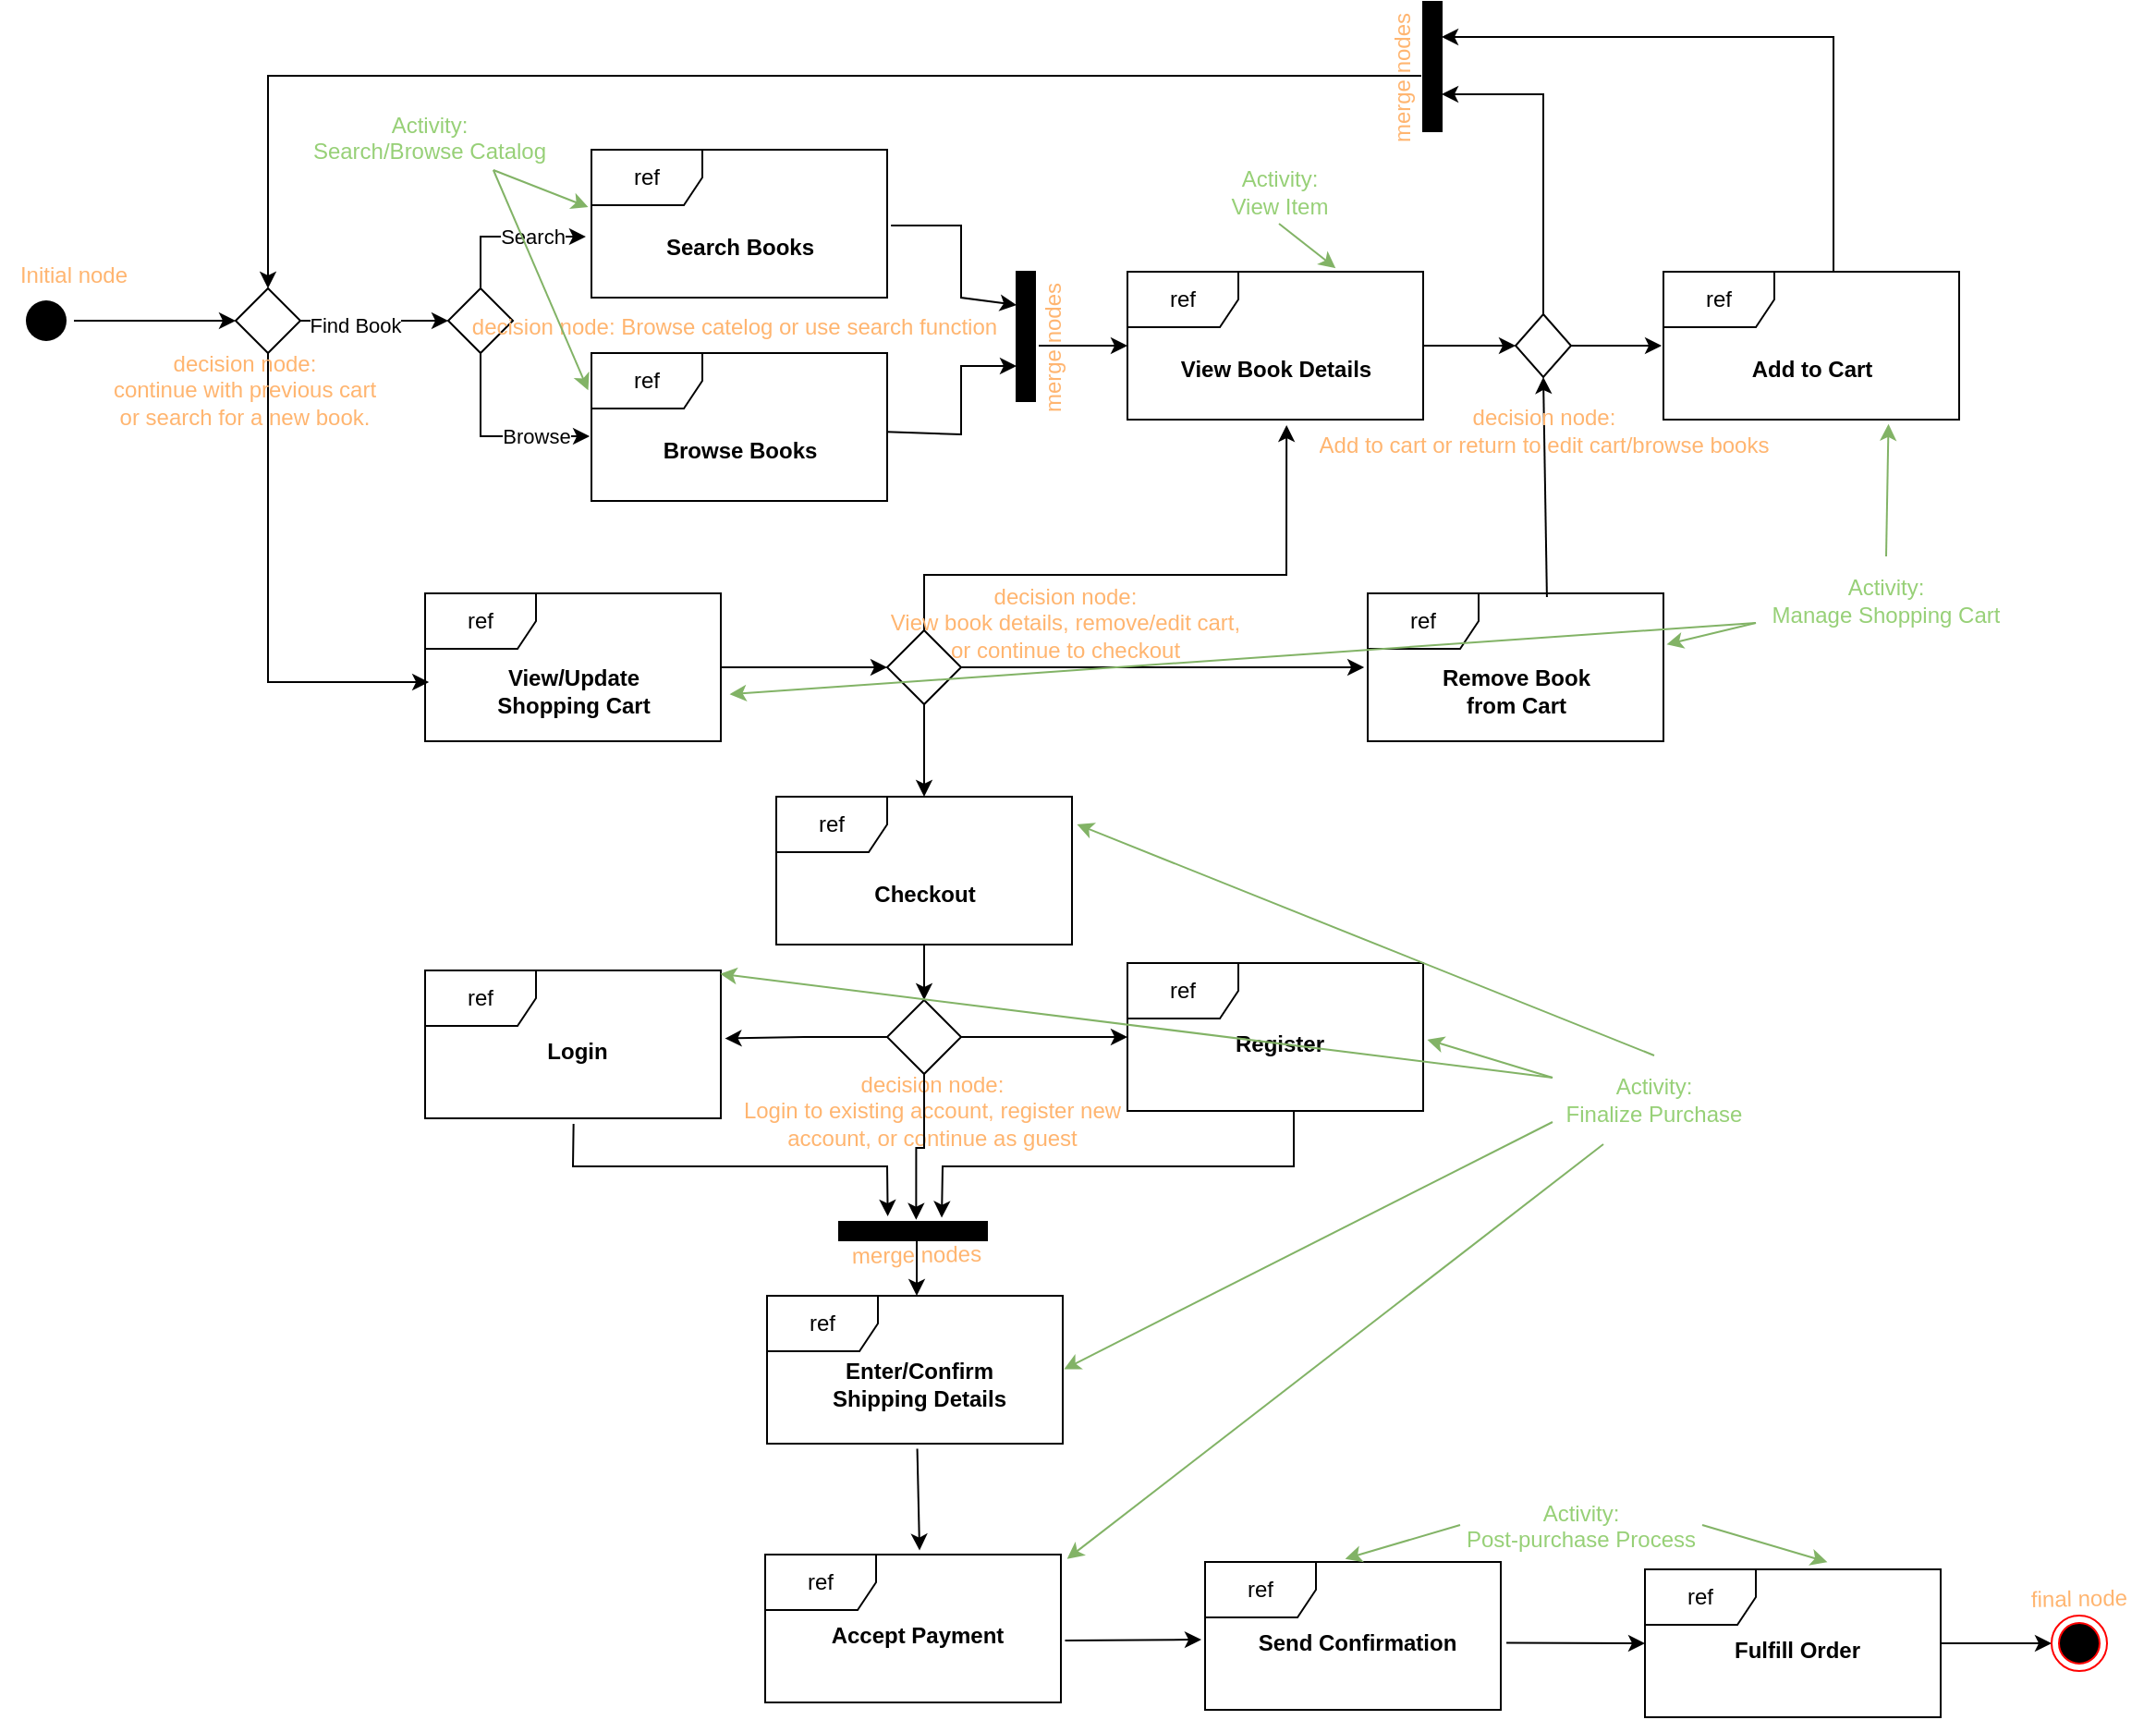<mxfile version="22.0.4" type="github">
  <diagram name="Page-1" id="jRxVOJpkHry3Ad6UqNwz">
    <mxGraphModel dx="1125" dy="1836" grid="1" gridSize="10" guides="1" tooltips="1" connect="1" arrows="1" fold="1" page="1" pageScale="1" pageWidth="850" pageHeight="1100" math="0" shadow="0">
      <root>
        <mxCell id="0" />
        <mxCell id="1" parent="0" />
        <mxCell id="JLQSQmLujptrUOS1xBNh-3" value="" style="edgeStyle=orthogonalEdgeStyle;rounded=0;orthogonalLoop=1;jettySize=auto;html=1;" edge="1" parent="1" source="JLQSQmLujptrUOS1xBNh-1" target="JLQSQmLujptrUOS1xBNh-2">
          <mxGeometry relative="1" as="geometry" />
        </mxCell>
        <mxCell id="JLQSQmLujptrUOS1xBNh-1" value="" style="ellipse;html=1;shape=endState;fillColor=#000000;strokeColor=none;" vertex="1" parent="1">
          <mxGeometry x="20" y="107.5" width="30" height="30" as="geometry" />
        </mxCell>
        <mxCell id="JLQSQmLujptrUOS1xBNh-5" value="" style="edgeStyle=orthogonalEdgeStyle;rounded=0;orthogonalLoop=1;jettySize=auto;html=1;" edge="1" parent="1" source="JLQSQmLujptrUOS1xBNh-2" target="JLQSQmLujptrUOS1xBNh-4">
          <mxGeometry relative="1" as="geometry" />
        </mxCell>
        <mxCell id="JLQSQmLujptrUOS1xBNh-41" value="Find Book" style="edgeLabel;html=1;align=center;verticalAlign=middle;resizable=0;points=[];" vertex="1" connectable="0" parent="JLQSQmLujptrUOS1xBNh-5">
          <mxGeometry x="-0.263" y="-1" relative="1" as="geometry">
            <mxPoint y="1" as="offset" />
          </mxGeometry>
        </mxCell>
        <mxCell id="JLQSQmLujptrUOS1xBNh-2" value="" style="rhombus;whiteSpace=wrap;html=1;fillColor=none;strokeColor=default;" vertex="1" parent="1">
          <mxGeometry x="137.5" y="105" width="35" height="35" as="geometry" />
        </mxCell>
        <mxCell id="JLQSQmLujptrUOS1xBNh-4" value="" style="rhombus;whiteSpace=wrap;html=1;fillColor=none;strokeColor=default;" vertex="1" parent="1">
          <mxGeometry x="252.5" y="105" width="35" height="35" as="geometry" />
        </mxCell>
        <mxCell id="JLQSQmLujptrUOS1xBNh-6" value="ref" style="shape=umlFrame;whiteSpace=wrap;html=1;pointerEvents=0;" vertex="1" parent="1">
          <mxGeometry x="330" y="30" width="160" height="80" as="geometry" />
        </mxCell>
        <mxCell id="JLQSQmLujptrUOS1xBNh-7" value="Search Books" style="text;align=center;fontStyle=1;verticalAlign=middle;spacingLeft=3;spacingRight=3;strokeColor=none;rotatable=0;points=[[0,0.5],[1,0.5]];portConstraint=eastwest;html=1;" vertex="1" parent="1">
          <mxGeometry x="370" y="70" width="80" height="26" as="geometry" />
        </mxCell>
        <mxCell id="JLQSQmLujptrUOS1xBNh-8" value="ref" style="shape=umlFrame;whiteSpace=wrap;html=1;pointerEvents=0;" vertex="1" parent="1">
          <mxGeometry x="330" y="140" width="160" height="80" as="geometry" />
        </mxCell>
        <mxCell id="JLQSQmLujptrUOS1xBNh-9" value="Browse Books" style="text;align=center;fontStyle=1;verticalAlign=middle;spacingLeft=3;spacingRight=3;strokeColor=none;rotatable=0;points=[[0,0.5],[1,0.5]];portConstraint=eastwest;html=1;" vertex="1" parent="1">
          <mxGeometry x="370" y="180" width="80" height="26" as="geometry" />
        </mxCell>
        <mxCell id="JLQSQmLujptrUOS1xBNh-10" value="" style="endArrow=classic;html=1;rounded=0;exitX=0.5;exitY=1;exitDx=0;exitDy=0;entryX=-0.006;entryY=0.563;entryDx=0;entryDy=0;entryPerimeter=0;" edge="1" parent="1" source="JLQSQmLujptrUOS1xBNh-4" target="JLQSQmLujptrUOS1xBNh-8">
          <mxGeometry width="50" height="50" relative="1" as="geometry">
            <mxPoint x="400" y="300" as="sourcePoint" />
            <mxPoint x="450" y="250" as="targetPoint" />
            <Array as="points">
              <mxPoint x="270" y="185" />
            </Array>
          </mxGeometry>
        </mxCell>
        <mxCell id="JLQSQmLujptrUOS1xBNh-19" value="Browse" style="edgeLabel;html=1;align=center;verticalAlign=middle;resizable=0;points=[];" vertex="1" connectable="0" parent="JLQSQmLujptrUOS1xBNh-10">
          <mxGeometry x="0.442" relative="1" as="geometry">
            <mxPoint as="offset" />
          </mxGeometry>
        </mxCell>
        <mxCell id="JLQSQmLujptrUOS1xBNh-11" value="" style="endArrow=classic;html=1;rounded=0;exitX=0.5;exitY=0;exitDx=0;exitDy=0;entryX=-0.019;entryY=0.588;entryDx=0;entryDy=0;entryPerimeter=0;" edge="1" parent="1" source="JLQSQmLujptrUOS1xBNh-4" target="JLQSQmLujptrUOS1xBNh-6">
          <mxGeometry width="50" height="50" relative="1" as="geometry">
            <mxPoint x="400" y="300" as="sourcePoint" />
            <mxPoint x="450" y="250" as="targetPoint" />
            <Array as="points">
              <mxPoint x="270" y="77" />
              <mxPoint x="310" y="77" />
            </Array>
          </mxGeometry>
        </mxCell>
        <mxCell id="JLQSQmLujptrUOS1xBNh-18" value="Search" style="edgeLabel;html=1;align=center;verticalAlign=middle;resizable=0;points=[];" vertex="1" connectable="0" parent="JLQSQmLujptrUOS1xBNh-11">
          <mxGeometry x="0.318" relative="1" as="geometry">
            <mxPoint as="offset" />
          </mxGeometry>
        </mxCell>
        <mxCell id="JLQSQmLujptrUOS1xBNh-12" value="" style="verticalLabelPosition=bottom;verticalAlign=top;html=1;shape=mxgraph.basic.rect;fillColor2=none;strokeWidth=1;size=20;indent=5;fillColor=#000000;" vertex="1" parent="1">
          <mxGeometry x="560" y="96" width="10" height="70" as="geometry" />
        </mxCell>
        <mxCell id="JLQSQmLujptrUOS1xBNh-13" value="" style="endArrow=classic;html=1;rounded=0;entryX=0;entryY=0.729;entryDx=0;entryDy=0;entryPerimeter=0;" edge="1" parent="1" source="JLQSQmLujptrUOS1xBNh-8" target="JLQSQmLujptrUOS1xBNh-12">
          <mxGeometry width="50" height="50" relative="1" as="geometry">
            <mxPoint x="400" y="300" as="sourcePoint" />
            <mxPoint x="450" y="250" as="targetPoint" />
            <Array as="points">
              <mxPoint x="530" y="184" />
              <mxPoint x="530" y="147" />
            </Array>
          </mxGeometry>
        </mxCell>
        <mxCell id="JLQSQmLujptrUOS1xBNh-14" value="" style="endArrow=classic;html=1;rounded=0;exitX=1.013;exitY=0.513;exitDx=0;exitDy=0;exitPerimeter=0;entryX=1;entryY=0.25;entryDx=0;entryDy=0;" edge="1" parent="1" source="JLQSQmLujptrUOS1xBNh-6" target="JLQSQmLujptrUOS1xBNh-73">
          <mxGeometry width="50" height="50" relative="1" as="geometry">
            <mxPoint x="500" y="80" as="sourcePoint" />
            <mxPoint x="450" y="250" as="targetPoint" />
            <Array as="points">
              <mxPoint x="530" y="71" />
              <mxPoint x="530" y="110" />
            </Array>
          </mxGeometry>
        </mxCell>
        <mxCell id="JLQSQmLujptrUOS1xBNh-15" value="" style="endArrow=classic;html=1;rounded=0;exitX=1.2;exitY=0.571;exitDx=0;exitDy=0;exitPerimeter=0;" edge="1" parent="1" source="JLQSQmLujptrUOS1xBNh-12">
          <mxGeometry width="50" height="50" relative="1" as="geometry">
            <mxPoint x="400" y="300" as="sourcePoint" />
            <mxPoint x="620" y="136" as="targetPoint" />
          </mxGeometry>
        </mxCell>
        <mxCell id="JLQSQmLujptrUOS1xBNh-21" value="" style="edgeStyle=orthogonalEdgeStyle;rounded=0;orthogonalLoop=1;jettySize=auto;html=1;" edge="1" parent="1" source="JLQSQmLujptrUOS1xBNh-16" target="JLQSQmLujptrUOS1xBNh-20">
          <mxGeometry relative="1" as="geometry" />
        </mxCell>
        <mxCell id="JLQSQmLujptrUOS1xBNh-16" value="ref" style="shape=umlFrame;whiteSpace=wrap;html=1;pointerEvents=0;" vertex="1" parent="1">
          <mxGeometry x="620" y="96" width="160" height="80" as="geometry" />
        </mxCell>
        <mxCell id="JLQSQmLujptrUOS1xBNh-17" value="View Book Details" style="text;align=center;fontStyle=1;verticalAlign=middle;spacingLeft=3;spacingRight=3;strokeColor=none;rotatable=0;points=[[0,0.5],[1,0.5]];portConstraint=eastwest;html=1;" vertex="1" parent="1">
          <mxGeometry x="660" y="136" width="80" height="26" as="geometry" />
        </mxCell>
        <mxCell id="JLQSQmLujptrUOS1xBNh-20" value="" style="rhombus;whiteSpace=wrap;html=1;" vertex="1" parent="1">
          <mxGeometry x="830" y="119" width="30" height="34" as="geometry" />
        </mxCell>
        <mxCell id="JLQSQmLujptrUOS1xBNh-22" value="ref" style="shape=umlFrame;whiteSpace=wrap;html=1;pointerEvents=0;" vertex="1" parent="1">
          <mxGeometry x="910" y="96" width="160" height="80" as="geometry" />
        </mxCell>
        <mxCell id="JLQSQmLujptrUOS1xBNh-23" value="Add to Cart" style="text;align=center;fontStyle=1;verticalAlign=middle;spacingLeft=3;spacingRight=3;strokeColor=none;rotatable=0;points=[[0,0.5],[1,0.5]];portConstraint=eastwest;html=1;" vertex="1" parent="1">
          <mxGeometry x="950" y="136" width="80" height="26" as="geometry" />
        </mxCell>
        <mxCell id="JLQSQmLujptrUOS1xBNh-24" value="" style="endArrow=classic;html=1;rounded=0;exitX=1;exitY=0.5;exitDx=0;exitDy=0;entryX=-0.006;entryY=0.5;entryDx=0;entryDy=0;entryPerimeter=0;" edge="1" parent="1" source="JLQSQmLujptrUOS1xBNh-20" target="JLQSQmLujptrUOS1xBNh-22">
          <mxGeometry width="50" height="50" relative="1" as="geometry">
            <mxPoint x="600" y="300" as="sourcePoint" />
            <mxPoint x="650" y="250" as="targetPoint" />
          </mxGeometry>
        </mxCell>
        <mxCell id="JLQSQmLujptrUOS1xBNh-25" value="" style="endArrow=classic;html=1;rounded=0;exitX=0.5;exitY=0;exitDx=0;exitDy=0;" edge="1" parent="1" source="JLQSQmLujptrUOS1xBNh-20">
          <mxGeometry width="50" height="50" relative="1" as="geometry">
            <mxPoint x="600" y="300" as="sourcePoint" />
            <mxPoint x="790" as="targetPoint" />
            <Array as="points">
              <mxPoint x="845" />
            </Array>
          </mxGeometry>
        </mxCell>
        <mxCell id="JLQSQmLujptrUOS1xBNh-26" value="" style="verticalLabelPosition=bottom;verticalAlign=top;html=1;shape=mxgraph.basic.rect;fillColor2=none;strokeWidth=1;size=20;indent=5;fillColor=#000000;" vertex="1" parent="1">
          <mxGeometry x="780" y="-50" width="10" height="70" as="geometry" />
        </mxCell>
        <mxCell id="JLQSQmLujptrUOS1xBNh-27" value="" style="endArrow=classic;html=1;rounded=0;exitX=0.575;exitY=0;exitDx=0;exitDy=0;exitPerimeter=0;" edge="1" parent="1" source="JLQSQmLujptrUOS1xBNh-22">
          <mxGeometry width="50" height="50" relative="1" as="geometry">
            <mxPoint x="600" y="140" as="sourcePoint" />
            <mxPoint x="790" y="-31" as="targetPoint" />
            <Array as="points">
              <mxPoint x="1002" y="-31" />
            </Array>
          </mxGeometry>
        </mxCell>
        <mxCell id="JLQSQmLujptrUOS1xBNh-29" value="" style="endArrow=classic;html=1;rounded=0;exitX=-0.1;exitY=0.571;exitDx=0;exitDy=0;exitPerimeter=0;entryX=0.5;entryY=0;entryDx=0;entryDy=0;" edge="1" parent="1" source="JLQSQmLujptrUOS1xBNh-26" target="JLQSQmLujptrUOS1xBNh-2">
          <mxGeometry width="50" height="50" relative="1" as="geometry">
            <mxPoint x="550" y="150" as="sourcePoint" />
            <mxPoint x="640" y="-10" as="targetPoint" />
            <Array as="points">
              <mxPoint x="155" y="-10" />
            </Array>
          </mxGeometry>
        </mxCell>
        <mxCell id="JLQSQmLujptrUOS1xBNh-35" value="" style="edgeStyle=orthogonalEdgeStyle;rounded=0;orthogonalLoop=1;jettySize=auto;html=1;" edge="1" parent="1" source="JLQSQmLujptrUOS1xBNh-30" target="JLQSQmLujptrUOS1xBNh-34">
          <mxGeometry relative="1" as="geometry" />
        </mxCell>
        <mxCell id="JLQSQmLujptrUOS1xBNh-30" value="ref" style="shape=umlFrame;whiteSpace=wrap;html=1;pointerEvents=0;" vertex="1" parent="1">
          <mxGeometry x="240" y="270" width="160" height="80" as="geometry" />
        </mxCell>
        <mxCell id="JLQSQmLujptrUOS1xBNh-31" value="View/Update&lt;br&gt;Shopping Cart" style="text;align=center;fontStyle=1;verticalAlign=middle;spacingLeft=3;spacingRight=3;strokeColor=none;rotatable=0;points=[[0,0.5],[1,0.5]];portConstraint=eastwest;html=1;" vertex="1" parent="1">
          <mxGeometry x="280" y="310" width="80" height="26" as="geometry" />
        </mxCell>
        <mxCell id="JLQSQmLujptrUOS1xBNh-32" value="" style="endArrow=classic;html=1;rounded=0;exitX=0.5;exitY=1;exitDx=0;exitDy=0;entryX=0.013;entryY=0.6;entryDx=0;entryDy=0;entryPerimeter=0;" edge="1" parent="1" source="JLQSQmLujptrUOS1xBNh-2" target="JLQSQmLujptrUOS1xBNh-30">
          <mxGeometry width="50" height="50" relative="1" as="geometry">
            <mxPoint x="380" y="150" as="sourcePoint" />
            <mxPoint x="430" y="100" as="targetPoint" />
            <Array as="points">
              <mxPoint x="155" y="318" />
            </Array>
          </mxGeometry>
        </mxCell>
        <mxCell id="JLQSQmLujptrUOS1xBNh-34" value="" style="rhombus;whiteSpace=wrap;html=1;" vertex="1" parent="1">
          <mxGeometry x="490" y="290" width="40" height="40" as="geometry" />
        </mxCell>
        <mxCell id="JLQSQmLujptrUOS1xBNh-36" value="" style="endArrow=classic;html=1;rounded=0;exitX=0.5;exitY=0;exitDx=0;exitDy=0;entryX=0.538;entryY=1.038;entryDx=0;entryDy=0;entryPerimeter=0;" edge="1" parent="1" source="JLQSQmLujptrUOS1xBNh-34" target="JLQSQmLujptrUOS1xBNh-16">
          <mxGeometry width="50" height="50" relative="1" as="geometry">
            <mxPoint x="590" y="230" as="sourcePoint" />
            <mxPoint x="640" y="180" as="targetPoint" />
            <Array as="points">
              <mxPoint x="510" y="260" />
              <mxPoint x="706" y="260" />
            </Array>
          </mxGeometry>
        </mxCell>
        <mxCell id="JLQSQmLujptrUOS1xBNh-37" value="ref" style="shape=umlFrame;whiteSpace=wrap;html=1;pointerEvents=0;" vertex="1" parent="1">
          <mxGeometry x="750" y="270" width="160" height="80" as="geometry" />
        </mxCell>
        <mxCell id="JLQSQmLujptrUOS1xBNh-38" value="Remove Book&lt;br&gt;&lt;div&gt;from Cart&lt;/div&gt;" style="text;align=center;fontStyle=1;verticalAlign=middle;spacingLeft=3;spacingRight=3;strokeColor=none;rotatable=0;points=[[0,0.5],[1,0.5]];portConstraint=eastwest;html=1;" vertex="1" parent="1">
          <mxGeometry x="790" y="310" width="80" height="26" as="geometry" />
        </mxCell>
        <mxCell id="JLQSQmLujptrUOS1xBNh-39" value="" style="endArrow=classic;html=1;rounded=0;exitX=1;exitY=0.5;exitDx=0;exitDy=0;entryX=-0.012;entryY=0.5;entryDx=0;entryDy=0;entryPerimeter=0;" edge="1" parent="1" source="JLQSQmLujptrUOS1xBNh-34" target="JLQSQmLujptrUOS1xBNh-37">
          <mxGeometry width="50" height="50" relative="1" as="geometry">
            <mxPoint x="560" y="250" as="sourcePoint" />
            <mxPoint x="610" y="200" as="targetPoint" />
          </mxGeometry>
        </mxCell>
        <mxCell id="JLQSQmLujptrUOS1xBNh-40" value="" style="endArrow=classic;html=1;rounded=0;exitX=0.606;exitY=0.025;exitDx=0;exitDy=0;exitPerimeter=0;entryX=0.5;entryY=1;entryDx=0;entryDy=0;" edge="1" parent="1" source="JLQSQmLujptrUOS1xBNh-37" target="JLQSQmLujptrUOS1xBNh-20">
          <mxGeometry width="50" height="50" relative="1" as="geometry">
            <mxPoint x="560" y="250" as="sourcePoint" />
            <mxPoint x="610" y="200" as="targetPoint" />
          </mxGeometry>
        </mxCell>
        <mxCell id="JLQSQmLujptrUOS1xBNh-42" value="" style="endArrow=classic;html=1;rounded=0;exitX=0.5;exitY=1;exitDx=0;exitDy=0;" edge="1" parent="1" source="JLQSQmLujptrUOS1xBNh-34">
          <mxGeometry width="50" height="50" relative="1" as="geometry">
            <mxPoint x="460" y="360" as="sourcePoint" />
            <mxPoint x="510" y="380" as="targetPoint" />
          </mxGeometry>
        </mxCell>
        <mxCell id="JLQSQmLujptrUOS1xBNh-46" value="" style="edgeStyle=orthogonalEdgeStyle;rounded=0;orthogonalLoop=1;jettySize=auto;html=1;" edge="1" parent="1" source="JLQSQmLujptrUOS1xBNh-43" target="JLQSQmLujptrUOS1xBNh-45">
          <mxGeometry relative="1" as="geometry" />
        </mxCell>
        <mxCell id="JLQSQmLujptrUOS1xBNh-43" value="ref" style="shape=umlFrame;whiteSpace=wrap;html=1;pointerEvents=0;" vertex="1" parent="1">
          <mxGeometry x="430" y="380" width="160" height="80" as="geometry" />
        </mxCell>
        <mxCell id="JLQSQmLujptrUOS1xBNh-44" value="Checkout" style="text;align=center;fontStyle=1;verticalAlign=middle;spacingLeft=3;spacingRight=3;strokeColor=none;rotatable=0;points=[[0,0.5],[1,0.5]];portConstraint=eastwest;html=1;" vertex="1" parent="1">
          <mxGeometry x="470" y="420" width="80" height="26" as="geometry" />
        </mxCell>
        <mxCell id="JLQSQmLujptrUOS1xBNh-49" value="" style="edgeStyle=orthogonalEdgeStyle;rounded=0;orthogonalLoop=1;jettySize=auto;html=1;entryX=1.014;entryY=0.46;entryDx=0;entryDy=0;entryPerimeter=0;" edge="1" parent="1" source="JLQSQmLujptrUOS1xBNh-45" target="JLQSQmLujptrUOS1xBNh-47">
          <mxGeometry relative="1" as="geometry" />
        </mxCell>
        <mxCell id="JLQSQmLujptrUOS1xBNh-45" value="" style="rhombus;whiteSpace=wrap;html=1;" vertex="1" parent="1">
          <mxGeometry x="490" y="490" width="40" height="40" as="geometry" />
        </mxCell>
        <mxCell id="JLQSQmLujptrUOS1xBNh-47" value="ref" style="shape=umlFrame;whiteSpace=wrap;html=1;pointerEvents=0;" vertex="1" parent="1">
          <mxGeometry x="240" y="474" width="160" height="80" as="geometry" />
        </mxCell>
        <mxCell id="JLQSQmLujptrUOS1xBNh-48" value="Login" style="text;align=center;fontStyle=1;verticalAlign=middle;spacingLeft=3;spacingRight=3;strokeColor=none;rotatable=0;points=[[0,0.5],[1,0.5]];portConstraint=eastwest;html=1;" vertex="1" parent="1">
          <mxGeometry x="282" y="505" width="80" height="26" as="geometry" />
        </mxCell>
        <mxCell id="JLQSQmLujptrUOS1xBNh-50" value="" style="endArrow=classic;html=1;rounded=0;exitX=1;exitY=0.5;exitDx=0;exitDy=0;" edge="1" parent="1" source="JLQSQmLujptrUOS1xBNh-45">
          <mxGeometry width="50" height="50" relative="1" as="geometry">
            <mxPoint x="450" y="420" as="sourcePoint" />
            <mxPoint x="620" y="510" as="targetPoint" />
          </mxGeometry>
        </mxCell>
        <mxCell id="JLQSQmLujptrUOS1xBNh-51" value="ref" style="shape=umlFrame;whiteSpace=wrap;html=1;pointerEvents=0;" vertex="1" parent="1">
          <mxGeometry x="620" y="470" width="160" height="80" as="geometry" />
        </mxCell>
        <mxCell id="JLQSQmLujptrUOS1xBNh-52" value="Register" style="text;align=center;fontStyle=1;verticalAlign=middle;spacingLeft=3;spacingRight=3;strokeColor=none;rotatable=0;points=[[0,0.5],[1,0.5]];portConstraint=eastwest;html=1;" vertex="1" parent="1">
          <mxGeometry x="662" y="501" width="80" height="26" as="geometry" />
        </mxCell>
        <mxCell id="JLQSQmLujptrUOS1xBNh-53" value="ref" style="shape=umlFrame;whiteSpace=wrap;html=1;pointerEvents=0;" vertex="1" parent="1">
          <mxGeometry x="425" y="650" width="160" height="80" as="geometry" />
        </mxCell>
        <mxCell id="JLQSQmLujptrUOS1xBNh-54" value="Enter/Confirm&lt;br&gt;&lt;div&gt;Shipping Details&lt;/div&gt;" style="text;align=center;fontStyle=1;verticalAlign=middle;spacingLeft=3;spacingRight=3;strokeColor=none;rotatable=0;points=[[0,0.5],[1,0.5]];portConstraint=eastwest;html=1;" vertex="1" parent="1">
          <mxGeometry x="467" y="685" width="80" height="26" as="geometry" />
        </mxCell>
        <mxCell id="JLQSQmLujptrUOS1xBNh-55" value="" style="verticalLabelPosition=bottom;verticalAlign=top;html=1;shape=mxgraph.basic.rect;fillColor2=none;strokeWidth=1;size=20;indent=0;fillColor=#000000;" vertex="1" parent="1">
          <mxGeometry x="464" y="610" width="80" height="10" as="geometry" />
        </mxCell>
        <mxCell id="JLQSQmLujptrUOS1xBNh-56" value="" style="endArrow=classic;html=1;rounded=0;entryX=0.329;entryY=-0.3;entryDx=0;entryDy=0;entryPerimeter=0;exitX=0.502;exitY=1.038;exitDx=0;exitDy=0;exitPerimeter=0;" edge="1" parent="1" source="JLQSQmLujptrUOS1xBNh-47" target="JLQSQmLujptrUOS1xBNh-55">
          <mxGeometry width="50" height="50" relative="1" as="geometry">
            <mxPoint x="590" y="599" as="sourcePoint" />
            <mxPoint x="630" y="500" as="targetPoint" />
            <Array as="points">
              <mxPoint x="320" y="580" />
              <mxPoint x="490" y="580" />
            </Array>
          </mxGeometry>
        </mxCell>
        <mxCell id="JLQSQmLujptrUOS1xBNh-57" value="" style="endArrow=classic;html=1;rounded=0;entryX=0.694;entryY=-0.223;entryDx=0;entryDy=0;entryPerimeter=0;" edge="1" parent="1" target="JLQSQmLujptrUOS1xBNh-55">
          <mxGeometry width="50" height="50" relative="1" as="geometry">
            <mxPoint x="710" y="550" as="sourcePoint" />
            <mxPoint x="630" y="500" as="targetPoint" />
            <Array as="points">
              <mxPoint x="710" y="580" />
              <mxPoint x="520" y="580" />
            </Array>
          </mxGeometry>
        </mxCell>
        <mxCell id="JLQSQmLujptrUOS1xBNh-58" value="" style="endArrow=classic;html=1;rounded=0;" edge="1" parent="1">
          <mxGeometry width="50" height="50" relative="1" as="geometry">
            <mxPoint x="506" y="615" as="sourcePoint" />
            <mxPoint x="506" y="650" as="targetPoint" />
          </mxGeometry>
        </mxCell>
        <mxCell id="JLQSQmLujptrUOS1xBNh-59" value="ref" style="shape=umlFrame;whiteSpace=wrap;html=1;pointerEvents=0;" vertex="1" parent="1">
          <mxGeometry x="424" y="790" width="160" height="80" as="geometry" />
        </mxCell>
        <mxCell id="JLQSQmLujptrUOS1xBNh-60" value="Accept Payment" style="text;align=center;fontStyle=1;verticalAlign=middle;spacingLeft=3;spacingRight=3;strokeColor=none;rotatable=0;points=[[0,0.5],[1,0.5]];portConstraint=eastwest;html=1;" vertex="1" parent="1">
          <mxGeometry x="466" y="821" width="80" height="26" as="geometry" />
        </mxCell>
        <mxCell id="JLQSQmLujptrUOS1xBNh-62" value="" style="endArrow=classic;html=1;rounded=0;exitX=0.508;exitY=1.034;exitDx=0;exitDy=0;exitPerimeter=0;entryX=0.522;entryY=-0.028;entryDx=0;entryDy=0;entryPerimeter=0;" edge="1" parent="1" source="JLQSQmLujptrUOS1xBNh-53" target="JLQSQmLujptrUOS1xBNh-59">
          <mxGeometry width="50" height="50" relative="1" as="geometry">
            <mxPoint x="560" y="820" as="sourcePoint" />
            <mxPoint x="610" y="770" as="targetPoint" />
          </mxGeometry>
        </mxCell>
        <mxCell id="JLQSQmLujptrUOS1xBNh-63" value="" style="endArrow=classic;html=1;rounded=0;exitX=1.014;exitY=0.581;exitDx=0;exitDy=0;exitPerimeter=0;" edge="1" parent="1" source="JLQSQmLujptrUOS1xBNh-59">
          <mxGeometry width="50" height="50" relative="1" as="geometry">
            <mxPoint x="580" y="790" as="sourcePoint" />
            <mxPoint x="660" y="836" as="targetPoint" />
          </mxGeometry>
        </mxCell>
        <mxCell id="JLQSQmLujptrUOS1xBNh-64" value="ref" style="shape=umlFrame;whiteSpace=wrap;html=1;pointerEvents=0;" vertex="1" parent="1">
          <mxGeometry x="662" y="794" width="160" height="80" as="geometry" />
        </mxCell>
        <mxCell id="JLQSQmLujptrUOS1xBNh-65" value="Send Confirmation" style="text;align=center;fontStyle=1;verticalAlign=middle;spacingLeft=3;spacingRight=3;strokeColor=none;rotatable=0;points=[[0,0.5],[1,0.5]];portConstraint=eastwest;html=1;" vertex="1" parent="1">
          <mxGeometry x="704" y="825" width="80" height="26" as="geometry" />
        </mxCell>
        <mxCell id="JLQSQmLujptrUOS1xBNh-66" value="" style="endArrow=classic;html=1;rounded=0;exitX=1.019;exitY=0.547;exitDx=0;exitDy=0;exitPerimeter=0;" edge="1" parent="1" source="JLQSQmLujptrUOS1xBNh-64">
          <mxGeometry width="50" height="50" relative="1" as="geometry">
            <mxPoint x="580" y="790" as="sourcePoint" />
            <mxPoint x="900" y="838" as="targetPoint" />
          </mxGeometry>
        </mxCell>
        <mxCell id="JLQSQmLujptrUOS1xBNh-70" value="" style="edgeStyle=orthogonalEdgeStyle;rounded=0;orthogonalLoop=1;jettySize=auto;html=1;" edge="1" parent="1" source="JLQSQmLujptrUOS1xBNh-67" target="JLQSQmLujptrUOS1xBNh-69">
          <mxGeometry relative="1" as="geometry" />
        </mxCell>
        <mxCell id="JLQSQmLujptrUOS1xBNh-67" value="ref" style="shape=umlFrame;whiteSpace=wrap;html=1;pointerEvents=0;" vertex="1" parent="1">
          <mxGeometry x="900" y="798" width="160" height="80" as="geometry" />
        </mxCell>
        <mxCell id="JLQSQmLujptrUOS1xBNh-68" value="Fulfill Order" style="text;align=center;fontStyle=1;verticalAlign=middle;spacingLeft=3;spacingRight=3;strokeColor=none;rotatable=0;points=[[0,0.5],[1,0.5]];portConstraint=eastwest;html=1;" vertex="1" parent="1">
          <mxGeometry x="942" y="829" width="80" height="26" as="geometry" />
        </mxCell>
        <mxCell id="JLQSQmLujptrUOS1xBNh-69" value="" style="ellipse;html=1;shape=endState;fillColor=#000000;strokeColor=#ff0000;" vertex="1" parent="1">
          <mxGeometry x="1120" y="823" width="30" height="30" as="geometry" />
        </mxCell>
        <UserObject label="Initial node" placeholders="1" name="Variable" id="JLQSQmLujptrUOS1xBNh-71">
          <mxCell style="text;html=1;strokeColor=none;fillColor=none;align=center;verticalAlign=middle;whiteSpace=wrap;overflow=hidden;fontColor=#FFB570;" vertex="1" parent="1">
            <mxGeometry x="10" y="87.5" width="80" height="20" as="geometry" />
          </mxCell>
        </UserObject>
        <UserObject label="decision node:&lt;br&gt;&lt;div&gt;continue with previous cart or search for a new book.&lt;/div&gt;" placeholders="1" name="Variable" id="JLQSQmLujptrUOS1xBNh-72">
          <mxCell style="text;html=1;strokeColor=none;fillColor=none;align=center;verticalAlign=middle;whiteSpace=wrap;overflow=hidden;fontColor=#FFB570;" vertex="1" parent="1">
            <mxGeometry x="70" y="121" width="145" height="78" as="geometry" />
          </mxCell>
        </UserObject>
        <UserObject label="decision node: Browse catelog or use search function" placeholders="1" name="Variable" id="JLQSQmLujptrUOS1xBNh-73">
          <mxCell style="text;html=1;strokeColor=none;fillColor=none;align=center;verticalAlign=middle;whiteSpace=wrap;overflow=hidden;fontColor=#FFB570;" vertex="1" parent="1">
            <mxGeometry x="255" y="102" width="305" height="48" as="geometry" />
          </mxCell>
        </UserObject>
        <UserObject label="merge nodes" placeholders="1" name="Variable" id="JLQSQmLujptrUOS1xBNh-74">
          <mxCell style="text;html=1;strokeColor=none;fillColor=none;align=center;verticalAlign=middle;whiteSpace=wrap;overflow=hidden;fontColor=#FFB570;rotation=-90;" vertex="1" parent="1">
            <mxGeometry x="540" y="121" width="80" height="32" as="geometry" />
          </mxCell>
        </UserObject>
        <UserObject label="decision node: &lt;br&gt;Add to cart or return to edit cart/browse books" placeholders="1" name="Variable" id="JLQSQmLujptrUOS1xBNh-75">
          <mxCell style="text;html=1;strokeColor=none;fillColor=none;align=center;verticalAlign=middle;whiteSpace=wrap;overflow=hidden;fontColor=#FFB570;" vertex="1" parent="1">
            <mxGeometry x="692.5" y="158" width="305" height="48" as="geometry" />
          </mxCell>
        </UserObject>
        <UserObject label="merge nodes" placeholders="1" name="Variable" id="JLQSQmLujptrUOS1xBNh-76">
          <mxCell style="text;html=1;strokeColor=none;fillColor=none;align=center;verticalAlign=middle;whiteSpace=wrap;overflow=hidden;fontColor=#FFB570;rotation=-90;" vertex="1" parent="1">
            <mxGeometry x="729" y="-25" width="80" height="32" as="geometry" />
          </mxCell>
        </UserObject>
        <UserObject label="decision node: &lt;br&gt;View book details, remove/edit cart, &lt;br&gt;or continue to checkout" placeholders="1" name="Variable" id="JLQSQmLujptrUOS1xBNh-79">
          <mxCell style="text;html=1;strokeColor=none;fillColor=none;align=center;verticalAlign=middle;whiteSpace=wrap;overflow=hidden;fontColor=#FFB570;" vertex="1" parent="1">
            <mxGeometry x="480" y="262" width="212.5" height="48" as="geometry" />
          </mxCell>
        </UserObject>
        <UserObject label="decision node:&lt;br&gt;&lt;div&gt;Login to existing account, register new account, or continue as guest&lt;/div&gt;" placeholders="1" name="Variable" id="JLQSQmLujptrUOS1xBNh-80">
          <mxCell style="text;html=1;strokeColor=none;fillColor=none;align=center;verticalAlign=middle;whiteSpace=wrap;overflow=hidden;fontColor=#FFB570;" vertex="1" parent="1">
            <mxGeometry x="407.5" y="526" width="212.5" height="48" as="geometry" />
          </mxCell>
        </UserObject>
        <mxCell id="JLQSQmLujptrUOS1xBNh-82" style="edgeStyle=orthogonalEdgeStyle;rounded=0;orthogonalLoop=1;jettySize=auto;html=1;entryX=0.521;entryY=-0.113;entryDx=0;entryDy=0;entryPerimeter=0;" edge="1" parent="1" source="JLQSQmLujptrUOS1xBNh-45" target="JLQSQmLujptrUOS1xBNh-55">
          <mxGeometry relative="1" as="geometry" />
        </mxCell>
        <UserObject label="merge nodes" placeholders="1" name="Variable" id="JLQSQmLujptrUOS1xBNh-83">
          <mxCell style="text;html=1;strokeColor=none;fillColor=none;align=center;verticalAlign=middle;whiteSpace=wrap;overflow=hidden;fontColor=#FFB570;rotation=-1;" vertex="1" parent="1">
            <mxGeometry x="466" y="612" width="80" height="32" as="geometry" />
          </mxCell>
        </UserObject>
        <UserObject label="final node" placeholders="1" name="Variable" id="JLQSQmLujptrUOS1xBNh-85">
          <mxCell style="text;html=1;strokeColor=none;fillColor=none;align=center;verticalAlign=middle;whiteSpace=wrap;overflow=hidden;fontColor=#FFB570;rotation=-1;" vertex="1" parent="1">
            <mxGeometry x="1095" y="798" width="80" height="32" as="geometry" />
          </mxCell>
        </UserObject>
        <UserObject label="Activity: &lt;br&gt;Post-purchase Process" placeholders="1" name="Variable" id="JLQSQmLujptrUOS1xBNh-86">
          <mxCell style="text;html=1;strokeColor=none;fillColor=none;align=center;verticalAlign=middle;whiteSpace=wrap;overflow=hidden;fontColor=#97D077;rotation=0;" vertex="1" parent="1">
            <mxGeometry x="800" y="758" width="131" height="32" as="geometry" />
          </mxCell>
        </UserObject>
        <mxCell id="JLQSQmLujptrUOS1xBNh-88" value="" style="endArrow=classic;html=1;rounded=0;fillColor=#d5e8d4;strokeColor=#82b366;entryX=0.617;entryY=-0.049;entryDx=0;entryDy=0;entryPerimeter=0;exitX=1;exitY=0.5;exitDx=0;exitDy=0;" edge="1" parent="1" source="JLQSQmLujptrUOS1xBNh-86" target="JLQSQmLujptrUOS1xBNh-67">
          <mxGeometry width="50" height="50" relative="1" as="geometry">
            <mxPoint x="840" y="740" as="sourcePoint" />
            <mxPoint x="890" y="690" as="targetPoint" />
          </mxGeometry>
        </mxCell>
        <mxCell id="JLQSQmLujptrUOS1xBNh-89" value="" style="endArrow=classic;html=1;rounded=0;fillColor=#d5e8d4;strokeColor=#82b366;entryX=0.474;entryY=-0.021;entryDx=0;entryDy=0;entryPerimeter=0;exitX=0;exitY=0.5;exitDx=0;exitDy=0;" edge="1" parent="1" source="JLQSQmLujptrUOS1xBNh-86" target="JLQSQmLujptrUOS1xBNh-64">
          <mxGeometry width="50" height="50" relative="1" as="geometry">
            <mxPoint x="840" y="740" as="sourcePoint" />
            <mxPoint x="890" y="690" as="targetPoint" />
          </mxGeometry>
        </mxCell>
        <UserObject label="Activity:&lt;br&gt;Manage Shopping Cart" placeholders="1" name="Variable" id="JLQSQmLujptrUOS1xBNh-90">
          <mxCell style="text;html=1;strokeColor=none;fillColor=none;align=center;verticalAlign=middle;whiteSpace=wrap;overflow=hidden;fontColor=#97D077;" vertex="1" parent="1">
            <mxGeometry x="960" y="250" width="141" height="48" as="geometry" />
          </mxCell>
        </UserObject>
        <mxCell id="JLQSQmLujptrUOS1xBNh-91" value="" style="endArrow=classic;html=1;rounded=0;fillColor=#d5e8d4;strokeColor=#82b366;exitX=0.5;exitY=0;exitDx=0;exitDy=0;entryX=0.761;entryY=1.03;entryDx=0;entryDy=0;entryPerimeter=0;" edge="1" parent="1" source="JLQSQmLujptrUOS1xBNh-90" target="JLQSQmLujptrUOS1xBNh-22">
          <mxGeometry width="50" height="50" relative="1" as="geometry">
            <mxPoint x="920" y="330" as="sourcePoint" />
            <mxPoint x="970" y="280" as="targetPoint" />
          </mxGeometry>
        </mxCell>
        <mxCell id="JLQSQmLujptrUOS1xBNh-92" value="" style="endArrow=classic;html=1;rounded=0;fillColor=#d5e8d4;strokeColor=#82b366;entryX=1.011;entryY=0.345;entryDx=0;entryDy=0;entryPerimeter=0;exitX=0;exitY=0.75;exitDx=0;exitDy=0;" edge="1" parent="1" source="JLQSQmLujptrUOS1xBNh-90" target="JLQSQmLujptrUOS1xBNh-37">
          <mxGeometry width="50" height="50" relative="1" as="geometry">
            <mxPoint x="920" y="330" as="sourcePoint" />
            <mxPoint x="970" y="280" as="targetPoint" />
          </mxGeometry>
        </mxCell>
        <UserObject label="Activity:&lt;br&gt;Finalize Purchase" placeholders="1" name="Variable" id="JLQSQmLujptrUOS1xBNh-93">
          <mxCell style="text;html=1;strokeColor=none;fillColor=none;align=center;verticalAlign=middle;whiteSpace=wrap;overflow=hidden;fontColor=#97D077;" vertex="1" parent="1">
            <mxGeometry x="850" y="520" width="110" height="48" as="geometry" />
          </mxCell>
        </UserObject>
        <mxCell id="JLQSQmLujptrUOS1xBNh-94" value="" style="endArrow=classic;html=1;rounded=0;entryX=1.021;entryY=0.029;entryDx=0;entryDy=0;entryPerimeter=0;exitX=0.25;exitY=1;exitDx=0;exitDy=0;fillColor=#d5e8d4;strokeColor=#82b366;" edge="1" parent="1" source="JLQSQmLujptrUOS1xBNh-93" target="JLQSQmLujptrUOS1xBNh-59">
          <mxGeometry width="50" height="50" relative="1" as="geometry">
            <mxPoint x="680" y="630" as="sourcePoint" />
            <mxPoint x="730" y="580" as="targetPoint" />
          </mxGeometry>
        </mxCell>
        <mxCell id="JLQSQmLujptrUOS1xBNh-95" value="" style="endArrow=classic;html=1;rounded=0;entryX=1.004;entryY=0.497;entryDx=0;entryDy=0;entryPerimeter=0;exitX=0;exitY=0.75;exitDx=0;exitDy=0;fillColor=#d5e8d4;strokeColor=#82b366;" edge="1" parent="1" source="JLQSQmLujptrUOS1xBNh-93" target="JLQSQmLujptrUOS1xBNh-53">
          <mxGeometry width="50" height="50" relative="1" as="geometry">
            <mxPoint x="680" y="630" as="sourcePoint" />
            <mxPoint x="730" y="580" as="targetPoint" />
          </mxGeometry>
        </mxCell>
        <mxCell id="JLQSQmLujptrUOS1xBNh-96" value="" style="endArrow=classic;html=1;rounded=0;exitX=0;exitY=0.25;exitDx=0;exitDy=0;entryX=1.014;entryY=0.518;entryDx=0;entryDy=0;entryPerimeter=0;fillColor=#d5e8d4;strokeColor=#82b366;" edge="1" parent="1" source="JLQSQmLujptrUOS1xBNh-93" target="JLQSQmLujptrUOS1xBNh-51">
          <mxGeometry width="50" height="50" relative="1" as="geometry">
            <mxPoint x="680" y="630" as="sourcePoint" />
            <mxPoint x="730" y="580" as="targetPoint" />
          </mxGeometry>
        </mxCell>
        <mxCell id="JLQSQmLujptrUOS1xBNh-97" value="" style="endArrow=classic;html=1;rounded=0;entryX=1.017;entryY=0.187;entryDx=0;entryDy=0;entryPerimeter=0;exitX=0.5;exitY=0;exitDx=0;exitDy=0;fillColor=#d5e8d4;strokeColor=#82b366;" edge="1" parent="1" source="JLQSQmLujptrUOS1xBNh-93" target="JLQSQmLujptrUOS1xBNh-43">
          <mxGeometry width="50" height="50" relative="1" as="geometry">
            <mxPoint x="680" y="630" as="sourcePoint" />
            <mxPoint x="730" y="580" as="targetPoint" />
          </mxGeometry>
        </mxCell>
        <mxCell id="JLQSQmLujptrUOS1xBNh-98" value="" style="endArrow=classic;html=1;rounded=0;entryX=0.998;entryY=0.023;entryDx=0;entryDy=0;entryPerimeter=0;exitX=0;exitY=0.25;exitDx=0;exitDy=0;fillColor=#d5e8d4;strokeColor=#82b366;" edge="1" parent="1" source="JLQSQmLujptrUOS1xBNh-93" target="JLQSQmLujptrUOS1xBNh-47">
          <mxGeometry width="50" height="50" relative="1" as="geometry">
            <mxPoint x="680" y="630" as="sourcePoint" />
            <mxPoint x="730" y="580" as="targetPoint" />
          </mxGeometry>
        </mxCell>
        <UserObject label="Activity:&lt;br&gt;View Item" placeholders="1" name="Variable" id="JLQSQmLujptrUOS1xBNh-99">
          <mxCell style="text;html=1;strokeColor=none;fillColor=none;align=center;verticalAlign=middle;whiteSpace=wrap;overflow=hidden;fontColor=#97D077;" vertex="1" parent="1">
            <mxGeometry x="662.75" y="36" width="78.5" height="34" as="geometry" />
          </mxCell>
        </UserObject>
        <mxCell id="JLQSQmLujptrUOS1xBNh-100" value="" style="endArrow=classic;html=1;rounded=0;exitX=0.5;exitY=1;exitDx=0;exitDy=0;entryX=0.704;entryY=-0.024;entryDx=0;entryDy=0;entryPerimeter=0;fillColor=#d5e8d4;strokeColor=#82b366;" edge="1" parent="1" source="JLQSQmLujptrUOS1xBNh-99" target="JLQSQmLujptrUOS1xBNh-16">
          <mxGeometry width="50" height="50" relative="1" as="geometry">
            <mxPoint x="680" y="220" as="sourcePoint" />
            <mxPoint x="730" y="170" as="targetPoint" />
          </mxGeometry>
        </mxCell>
        <mxCell id="JLQSQmLujptrUOS1xBNh-101" value="" style="endArrow=classic;html=1;rounded=0;entryX=1.03;entryY=0.682;entryDx=0;entryDy=0;entryPerimeter=0;exitX=0;exitY=0.75;exitDx=0;exitDy=0;fillColor=#d5e8d4;strokeColor=#82b366;" edge="1" parent="1" source="JLQSQmLujptrUOS1xBNh-90" target="JLQSQmLujptrUOS1xBNh-30">
          <mxGeometry width="50" height="50" relative="1" as="geometry">
            <mxPoint x="700" y="360" as="sourcePoint" />
            <mxPoint x="750" y="310" as="targetPoint" />
          </mxGeometry>
        </mxCell>
        <UserObject label="Activity:&lt;br&gt;&lt;div&gt;Search/Browse Catalog&lt;/div&gt;&lt;div&gt;&lt;br&gt;&lt;/div&gt;" placeholders="1" name="Variable" id="JLQSQmLujptrUOS1xBNh-102">
          <mxCell style="text;html=1;strokeColor=none;fillColor=none;align=center;verticalAlign=middle;whiteSpace=wrap;overflow=hidden;fontColor=#97D077;" vertex="1" parent="1">
            <mxGeometry x="172.5" y="7" width="139.25" height="34" as="geometry" />
          </mxCell>
        </UserObject>
        <mxCell id="JLQSQmLujptrUOS1xBNh-103" value="" style="endArrow=classic;html=1;rounded=0;exitX=0.75;exitY=1;exitDx=0;exitDy=0;entryX=-0.011;entryY=0.388;entryDx=0;entryDy=0;entryPerimeter=0;fillColor=#d5e8d4;strokeColor=#82b366;" edge="1" parent="1" source="JLQSQmLujptrUOS1xBNh-102" target="JLQSQmLujptrUOS1xBNh-6">
          <mxGeometry width="50" height="50" relative="1" as="geometry">
            <mxPoint x="440" y="170" as="sourcePoint" />
            <mxPoint x="490" y="120" as="targetPoint" />
          </mxGeometry>
        </mxCell>
        <mxCell id="JLQSQmLujptrUOS1xBNh-104" value="" style="endArrow=classic;html=1;rounded=0;exitX=0.75;exitY=1;exitDx=0;exitDy=0;entryX=-0.011;entryY=0.252;entryDx=0;entryDy=0;entryPerimeter=0;fillColor=#d5e8d4;strokeColor=#82b366;" edge="1" parent="1" source="JLQSQmLujptrUOS1xBNh-102" target="JLQSQmLujptrUOS1xBNh-8">
          <mxGeometry width="50" height="50" relative="1" as="geometry">
            <mxPoint x="440" y="170" as="sourcePoint" />
            <mxPoint x="490" y="120" as="targetPoint" />
          </mxGeometry>
        </mxCell>
      </root>
    </mxGraphModel>
  </diagram>
</mxfile>
